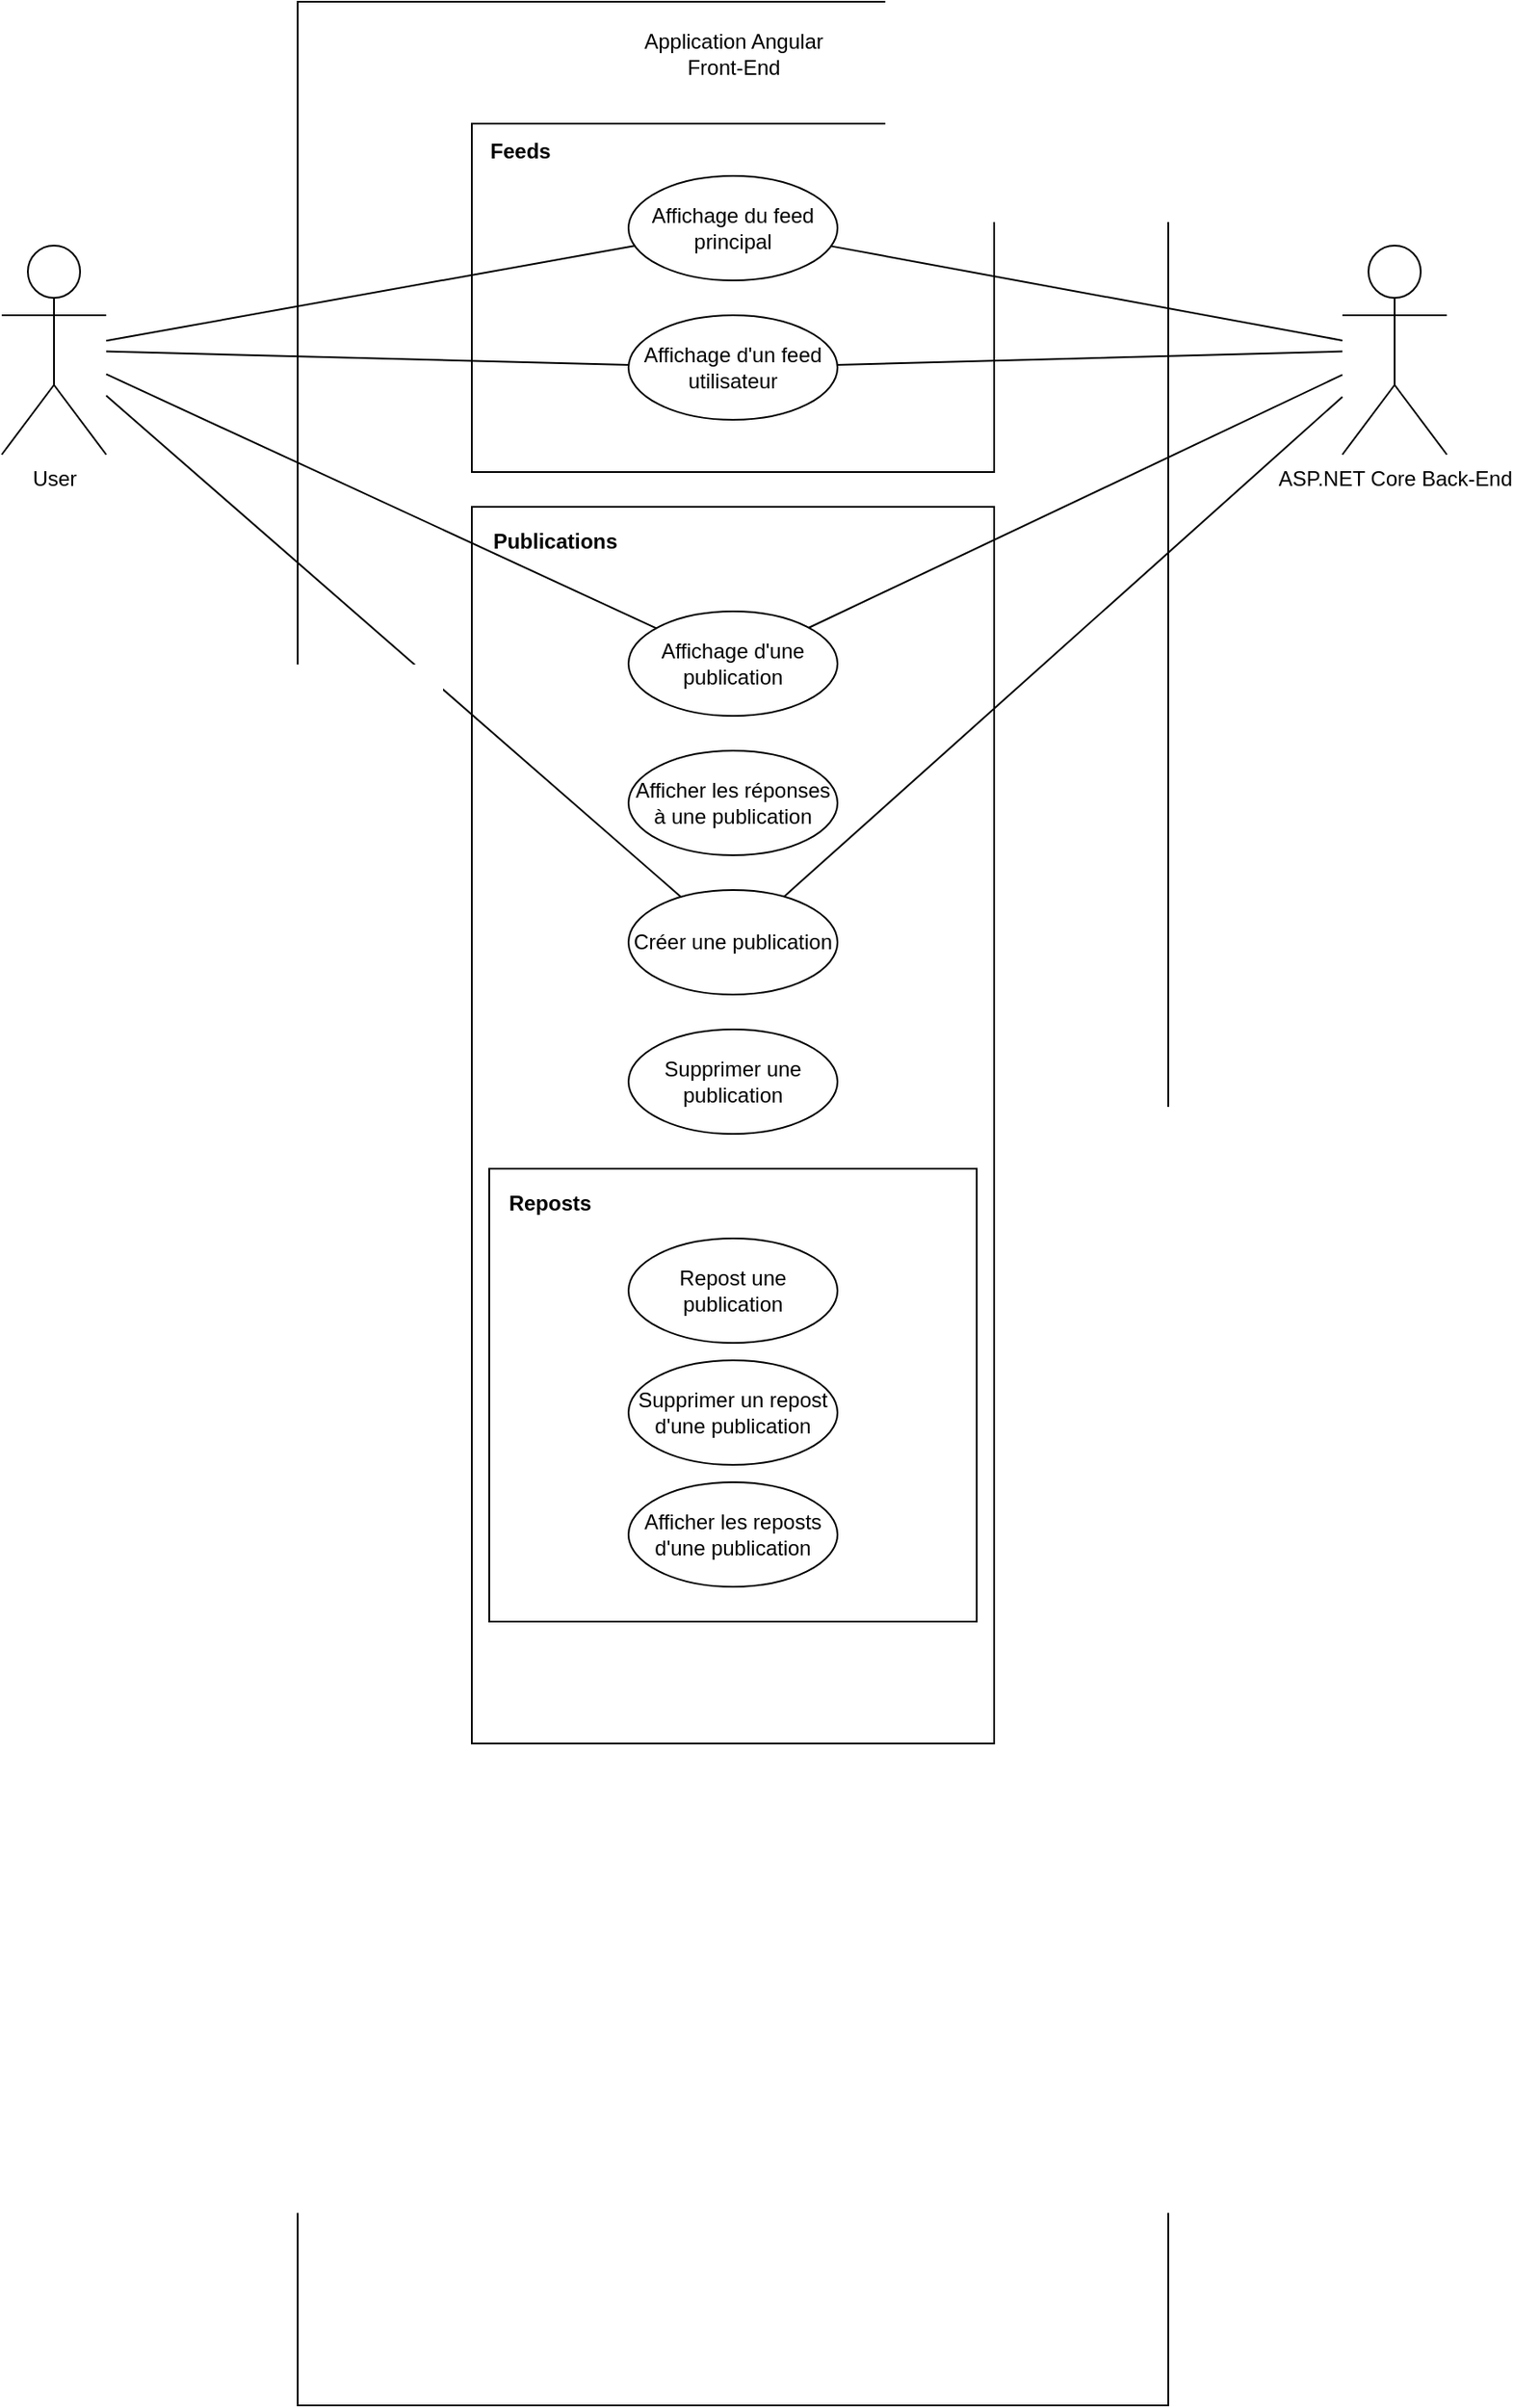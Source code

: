 <mxfile version="14.2.2" type="device"><diagram id="IeLbm-Z5hpwJhNncjbNR" name="Page-1"><mxGraphModel dx="1422" dy="762" grid="1" gridSize="10" guides="1" tooltips="1" connect="1" arrows="1" fold="1" page="1" pageScale="1" pageWidth="827" pageHeight="1169" math="0" shadow="0"><root><mxCell id="0"/><mxCell id="1" parent="0"/><mxCell id="HXqaCohw2_BwZyaJ2RTz-2" value="" style="rounded=0;whiteSpace=wrap;html=1;" parent="1" vertex="1"><mxGeometry x="230" y="140" width="500" height="1380" as="geometry"/></mxCell><mxCell id="evY18cW81Xuq2BGmkw0E-6" value="" style="rounded=0;whiteSpace=wrap;html=1;fillColor=none;" vertex="1" parent="1"><mxGeometry x="330" y="210" width="300" height="200" as="geometry"/></mxCell><mxCell id="evY18cW81Xuq2BGmkw0E-2" value="" style="rounded=0;whiteSpace=wrap;html=1;fillColor=none;" vertex="1" parent="1"><mxGeometry x="330" y="430" width="300" height="710" as="geometry"/></mxCell><mxCell id="HXqaCohw2_BwZyaJ2RTz-1" value="User" style="shape=umlActor;verticalLabelPosition=bottom;labelBackgroundColor=#ffffff;verticalAlign=top;html=1;outlineConnect=0;" parent="1" vertex="1"><mxGeometry x="60" y="280" width="60" height="120" as="geometry"/></mxCell><mxCell id="H5kz-gonomIIrNOPZjIR-1" value="ASP.NET Core Back-End" style="shape=umlActor;verticalLabelPosition=bottom;verticalAlign=top;html=1;outlineConnect=0;" parent="1" vertex="1"><mxGeometry x="830" y="280" width="60" height="120" as="geometry"/></mxCell><mxCell id="H5kz-gonomIIrNOPZjIR-2" value="Application Angular Front-End" style="text;html=1;strokeColor=none;fillColor=none;align=center;verticalAlign=middle;whiteSpace=wrap;rounded=0;" parent="1" vertex="1"><mxGeometry x="417.5" y="150" width="125" height="40" as="geometry"/></mxCell><mxCell id="H5kz-gonomIIrNOPZjIR-3" value="Affichage du feed principal" style="ellipse;whiteSpace=wrap;html=1;" parent="1" vertex="1"><mxGeometry x="420" y="240" width="120" height="60" as="geometry"/></mxCell><mxCell id="H5kz-gonomIIrNOPZjIR-4" value="Créer une publication" style="ellipse;whiteSpace=wrap;html=1;" parent="1" vertex="1"><mxGeometry x="420" y="650" width="120" height="60" as="geometry"/></mxCell><mxCell id="H5kz-gonomIIrNOPZjIR-5" value="Affichage d'une publication" style="ellipse;whiteSpace=wrap;html=1;" parent="1" vertex="1"><mxGeometry x="420" y="490" width="120" height="60" as="geometry"/></mxCell><mxCell id="H5kz-gonomIIrNOPZjIR-6" value="" style="endArrow=none;html=1;endFill=0;" parent="1" source="HXqaCohw2_BwZyaJ2RTz-1" target="H5kz-gonomIIrNOPZjIR-3" edge="1"><mxGeometry width="50" height="50" relative="1" as="geometry"><mxPoint x="90" y="520" as="sourcePoint"/><mxPoint x="140" y="470" as="targetPoint"/></mxGeometry></mxCell><mxCell id="H5kz-gonomIIrNOPZjIR-7" value="" style="endArrow=none;html=1;endFill=0;" parent="1" source="HXqaCohw2_BwZyaJ2RTz-1" target="H5kz-gonomIIrNOPZjIR-5" edge="1"><mxGeometry width="50" height="50" relative="1" as="geometry"><mxPoint x="80" y="510" as="sourcePoint"/><mxPoint x="150" y="490" as="targetPoint"/></mxGeometry></mxCell><mxCell id="H5kz-gonomIIrNOPZjIR-8" value="" style="endArrow=none;html=1;endFill=0;" parent="1" source="HXqaCohw2_BwZyaJ2RTz-1" target="H5kz-gonomIIrNOPZjIR-4" edge="1"><mxGeometry width="50" height="50" relative="1" as="geometry"><mxPoint x="130" y="580" as="sourcePoint"/><mxPoint x="180" y="530" as="targetPoint"/></mxGeometry></mxCell><mxCell id="H5kz-gonomIIrNOPZjIR-9" value="" style="endArrow=none;html=1;" parent="1" source="H5kz-gonomIIrNOPZjIR-3" target="H5kz-gonomIIrNOPZjIR-1" edge="1"><mxGeometry width="50" height="50" relative="1" as="geometry"><mxPoint x="230" y="100" as="sourcePoint"/><mxPoint x="280" y="50" as="targetPoint"/></mxGeometry></mxCell><mxCell id="H5kz-gonomIIrNOPZjIR-10" value="" style="endArrow=none;html=1;" parent="1" source="H5kz-gonomIIrNOPZjIR-5" target="H5kz-gonomIIrNOPZjIR-1" edge="1"><mxGeometry width="50" height="50" relative="1" as="geometry"><mxPoint x="240" y="80" as="sourcePoint"/><mxPoint x="290" y="30" as="targetPoint"/></mxGeometry></mxCell><mxCell id="H5kz-gonomIIrNOPZjIR-11" value="" style="endArrow=none;html=1;" parent="1" source="H5kz-gonomIIrNOPZjIR-4" target="H5kz-gonomIIrNOPZjIR-1" edge="1"><mxGeometry width="50" height="50" relative="1" as="geometry"><mxPoint x="400" y="110" as="sourcePoint"/><mxPoint x="450" y="60" as="targetPoint"/></mxGeometry></mxCell><mxCell id="evY18cW81Xuq2BGmkw0E-1" value="Supprimer une publication" style="ellipse;whiteSpace=wrap;html=1;" vertex="1" parent="1"><mxGeometry x="420" y="730" width="120" height="60" as="geometry"/></mxCell><mxCell id="evY18cW81Xuq2BGmkw0E-3" value="Afficher les réponses à une publication" style="ellipse;whiteSpace=wrap;html=1;" vertex="1" parent="1"><mxGeometry x="420" y="570" width="120" height="60" as="geometry"/></mxCell><mxCell id="evY18cW81Xuq2BGmkw0E-4" value="Publications" style="text;html=1;strokeColor=none;fillColor=none;align=center;verticalAlign=middle;whiteSpace=wrap;rounded=0;fontStyle=1" vertex="1" parent="1"><mxGeometry x="337.5" y="440" width="80" height="20" as="geometry"/></mxCell><mxCell id="evY18cW81Xuq2BGmkw0E-5" value="Affichage d'un feed utilisateur" style="ellipse;whiteSpace=wrap;html=1;" vertex="1" parent="1"><mxGeometry x="420" y="320" width="120" height="60" as="geometry"/></mxCell><mxCell id="evY18cW81Xuq2BGmkw0E-7" value="Feeds" style="text;html=1;strokeColor=none;fillColor=none;align=center;verticalAlign=middle;whiteSpace=wrap;rounded=0;fontStyle=1" vertex="1" parent="1"><mxGeometry x="338" y="216" width="40" height="20" as="geometry"/></mxCell><mxCell id="evY18cW81Xuq2BGmkw0E-8" value="" style="endArrow=none;html=1;" edge="1" parent="1" source="HXqaCohw2_BwZyaJ2RTz-1" target="evY18cW81Xuq2BGmkw0E-5"><mxGeometry width="50" height="50" relative="1" as="geometry"><mxPoint x="140" y="190" as="sourcePoint"/><mxPoint x="110" y="160" as="targetPoint"/></mxGeometry></mxCell><mxCell id="evY18cW81Xuq2BGmkw0E-9" value="" style="endArrow=none;html=1;" edge="1" parent="1" source="evY18cW81Xuq2BGmkw0E-5" target="H5kz-gonomIIrNOPZjIR-1"><mxGeometry width="50" height="50" relative="1" as="geometry"><mxPoint x="110" y="210" as="sourcePoint"/><mxPoint x="160" y="160" as="targetPoint"/></mxGeometry></mxCell><mxCell id="evY18cW81Xuq2BGmkw0E-10" value="" style="rounded=0;whiteSpace=wrap;html=1;fillColor=none;" vertex="1" parent="1"><mxGeometry x="340" y="810" width="280" height="260" as="geometry"/></mxCell><mxCell id="evY18cW81Xuq2BGmkw0E-11" value="Reposts" style="text;html=1;strokeColor=none;fillColor=none;align=center;verticalAlign=middle;whiteSpace=wrap;rounded=0;fontStyle=1" vertex="1" parent="1"><mxGeometry x="350" y="820" width="50" height="20" as="geometry"/></mxCell><mxCell id="evY18cW81Xuq2BGmkw0E-12" value="Repost une publication" style="ellipse;whiteSpace=wrap;html=1;fillColor=none;" vertex="1" parent="1"><mxGeometry x="420" y="850" width="120" height="60" as="geometry"/></mxCell><mxCell id="evY18cW81Xuq2BGmkw0E-13" value="Supprimer un repost d'une publication" style="ellipse;whiteSpace=wrap;html=1;fillColor=none;" vertex="1" parent="1"><mxGeometry x="420" y="920" width="120" height="60" as="geometry"/></mxCell><mxCell id="evY18cW81Xuq2BGmkw0E-14" value="Afficher les reposts d'une publication" style="ellipse;whiteSpace=wrap;html=1;fillColor=none;" vertex="1" parent="1"><mxGeometry x="420" y="990" width="120" height="60" as="geometry"/></mxCell></root></mxGraphModel></diagram></mxfile>